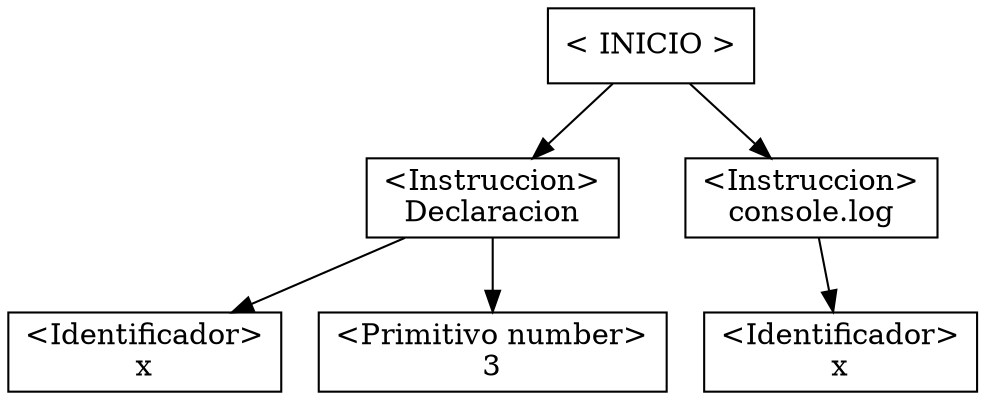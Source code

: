 digraph G { 
node[shape=box];
nodeInicio[label="<\ INICIO \>"];

instruccion_1_1_1395952523248_[label="\<Instruccion\>\nDeclaracion"];
instruccion_1_1_1395952523248_id[label="\<Identificador\>\nx"];
instruccion_1_1_1395952523248_ -> instruccion_1_1_1395952523248_id;
instruccion_1_9_1395952523104_[label="<Primitivo number>\n3"];
instruccion_1_1_1395952523248_ -> instruccion_1_9_1395952523104_;
nodeInicio->instruccion_1_1_1395952523248_;
instruccion_2_13_1395952522960_[label="\<Instruccion\>\nconsole.log"];
instruccion_2_25_1395952522864_[label="\<Identificador\>\nx"];
instruccion_2_13_1395952522960_ -> instruccion_2_25_1395952522864_;
nodeInicio->instruccion_2_13_1395952522960_;

}